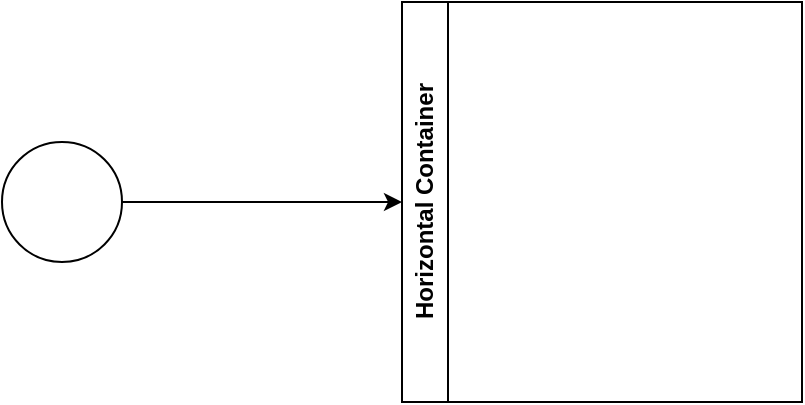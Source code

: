 <mxfile version="21.2.9" type="github">
  <diagram name="第 1 页" id="x425C80XZ1P1Q7pKVDal">
    <mxGraphModel dx="1434" dy="796" grid="1" gridSize="10" guides="1" tooltips="1" connect="1" arrows="1" fold="1" page="1" pageScale="1" pageWidth="827" pageHeight="1169" math="0" shadow="0">
      <root>
        <mxCell id="0" />
        <mxCell id="1" parent="0" />
        <mxCell id="TYp9G3oc4mUFBWctlyne-3" style="edgeStyle=orthogonalEdgeStyle;rounded=0;orthogonalLoop=1;jettySize=auto;html=1;entryX=0;entryY=0.5;entryDx=0;entryDy=0;" edge="1" parent="1" source="TYp9G3oc4mUFBWctlyne-1" target="TYp9G3oc4mUFBWctlyne-2">
          <mxGeometry relative="1" as="geometry" />
        </mxCell>
        <mxCell id="TYp9G3oc4mUFBWctlyne-1" value="" style="ellipse;whiteSpace=wrap;html=1;aspect=fixed;" vertex="1" parent="1">
          <mxGeometry x="250" y="220" width="60" height="60" as="geometry" />
        </mxCell>
        <mxCell id="TYp9G3oc4mUFBWctlyne-2" value="Horizontal Container" style="swimlane;horizontal=0;whiteSpace=wrap;html=1;" vertex="1" parent="1">
          <mxGeometry x="450" y="150" width="200" height="200" as="geometry" />
        </mxCell>
      </root>
    </mxGraphModel>
  </diagram>
</mxfile>
